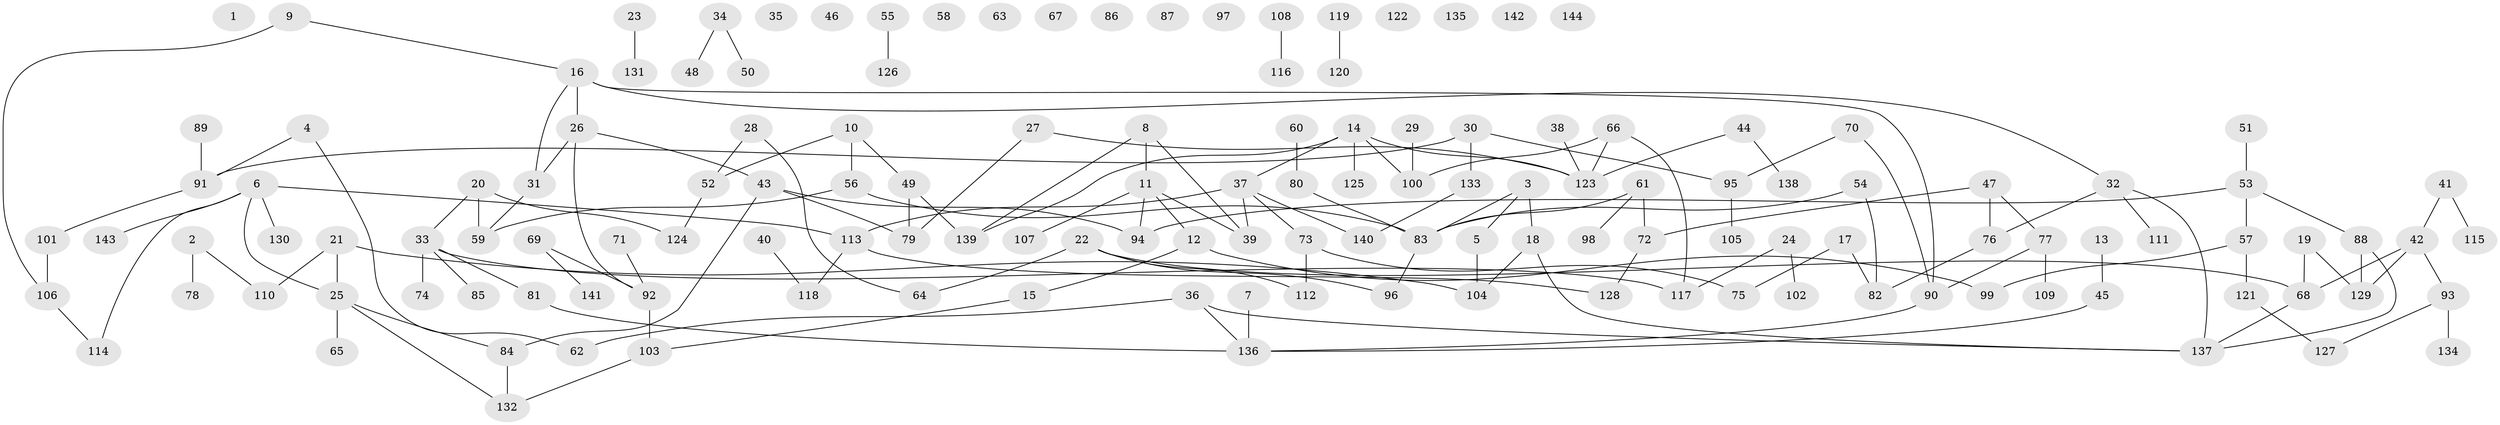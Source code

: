 // coarse degree distribution, {5: 0.07317073170731707, 2: 0.1951219512195122, 3: 0.2926829268292683, 7: 0.04878048780487805, 1: 0.14634146341463414, 4: 0.17073170731707318, 6: 0.04878048780487805, 9: 0.024390243902439025}
// Generated by graph-tools (version 1.1) at 2025/35/03/04/25 23:35:53]
// undirected, 144 vertices, 160 edges
graph export_dot {
  node [color=gray90,style=filled];
  1;
  2;
  3;
  4;
  5;
  6;
  7;
  8;
  9;
  10;
  11;
  12;
  13;
  14;
  15;
  16;
  17;
  18;
  19;
  20;
  21;
  22;
  23;
  24;
  25;
  26;
  27;
  28;
  29;
  30;
  31;
  32;
  33;
  34;
  35;
  36;
  37;
  38;
  39;
  40;
  41;
  42;
  43;
  44;
  45;
  46;
  47;
  48;
  49;
  50;
  51;
  52;
  53;
  54;
  55;
  56;
  57;
  58;
  59;
  60;
  61;
  62;
  63;
  64;
  65;
  66;
  67;
  68;
  69;
  70;
  71;
  72;
  73;
  74;
  75;
  76;
  77;
  78;
  79;
  80;
  81;
  82;
  83;
  84;
  85;
  86;
  87;
  88;
  89;
  90;
  91;
  92;
  93;
  94;
  95;
  96;
  97;
  98;
  99;
  100;
  101;
  102;
  103;
  104;
  105;
  106;
  107;
  108;
  109;
  110;
  111;
  112;
  113;
  114;
  115;
  116;
  117;
  118;
  119;
  120;
  121;
  122;
  123;
  124;
  125;
  126;
  127;
  128;
  129;
  130;
  131;
  132;
  133;
  134;
  135;
  136;
  137;
  138;
  139;
  140;
  141;
  142;
  143;
  144;
  2 -- 78;
  2 -- 110;
  3 -- 5;
  3 -- 18;
  3 -- 83;
  4 -- 62;
  4 -- 91;
  5 -- 104;
  6 -- 25;
  6 -- 113;
  6 -- 114;
  6 -- 130;
  6 -- 143;
  7 -- 136;
  8 -- 11;
  8 -- 39;
  8 -- 139;
  9 -- 16;
  9 -- 106;
  10 -- 49;
  10 -- 52;
  10 -- 56;
  11 -- 12;
  11 -- 39;
  11 -- 94;
  11 -- 107;
  12 -- 15;
  12 -- 99;
  13 -- 45;
  14 -- 37;
  14 -- 100;
  14 -- 123;
  14 -- 125;
  14 -- 139;
  15 -- 103;
  16 -- 26;
  16 -- 31;
  16 -- 32;
  16 -- 90;
  17 -- 75;
  17 -- 82;
  18 -- 104;
  18 -- 137;
  19 -- 68;
  19 -- 129;
  20 -- 33;
  20 -- 59;
  20 -- 124;
  21 -- 25;
  21 -- 104;
  21 -- 110;
  22 -- 64;
  22 -- 68;
  22 -- 96;
  22 -- 112;
  23 -- 131;
  24 -- 102;
  24 -- 117;
  25 -- 65;
  25 -- 84;
  25 -- 132;
  26 -- 31;
  26 -- 43;
  26 -- 92;
  27 -- 79;
  27 -- 123;
  28 -- 52;
  28 -- 64;
  29 -- 100;
  30 -- 91;
  30 -- 95;
  30 -- 133;
  31 -- 59;
  32 -- 76;
  32 -- 111;
  32 -- 137;
  33 -- 74;
  33 -- 81;
  33 -- 85;
  33 -- 117;
  34 -- 48;
  34 -- 50;
  36 -- 62;
  36 -- 136;
  36 -- 137;
  37 -- 39;
  37 -- 73;
  37 -- 113;
  37 -- 140;
  38 -- 123;
  40 -- 118;
  41 -- 42;
  41 -- 115;
  42 -- 68;
  42 -- 93;
  42 -- 129;
  43 -- 79;
  43 -- 84;
  43 -- 94;
  44 -- 123;
  44 -- 138;
  45 -- 136;
  47 -- 72;
  47 -- 76;
  47 -- 77;
  49 -- 79;
  49 -- 139;
  51 -- 53;
  52 -- 124;
  53 -- 57;
  53 -- 88;
  53 -- 94;
  54 -- 82;
  54 -- 83;
  55 -- 126;
  56 -- 59;
  56 -- 83;
  57 -- 99;
  57 -- 121;
  60 -- 80;
  61 -- 72;
  61 -- 83;
  61 -- 98;
  66 -- 100;
  66 -- 117;
  66 -- 123;
  68 -- 137;
  69 -- 92;
  69 -- 141;
  70 -- 90;
  70 -- 95;
  71 -- 92;
  72 -- 128;
  73 -- 75;
  73 -- 112;
  76 -- 82;
  77 -- 90;
  77 -- 109;
  80 -- 83;
  81 -- 136;
  83 -- 96;
  84 -- 132;
  88 -- 129;
  88 -- 137;
  89 -- 91;
  90 -- 136;
  91 -- 101;
  92 -- 103;
  93 -- 127;
  93 -- 134;
  95 -- 105;
  101 -- 106;
  103 -- 132;
  106 -- 114;
  108 -- 116;
  113 -- 118;
  113 -- 128;
  119 -- 120;
  121 -- 127;
  133 -- 140;
}
